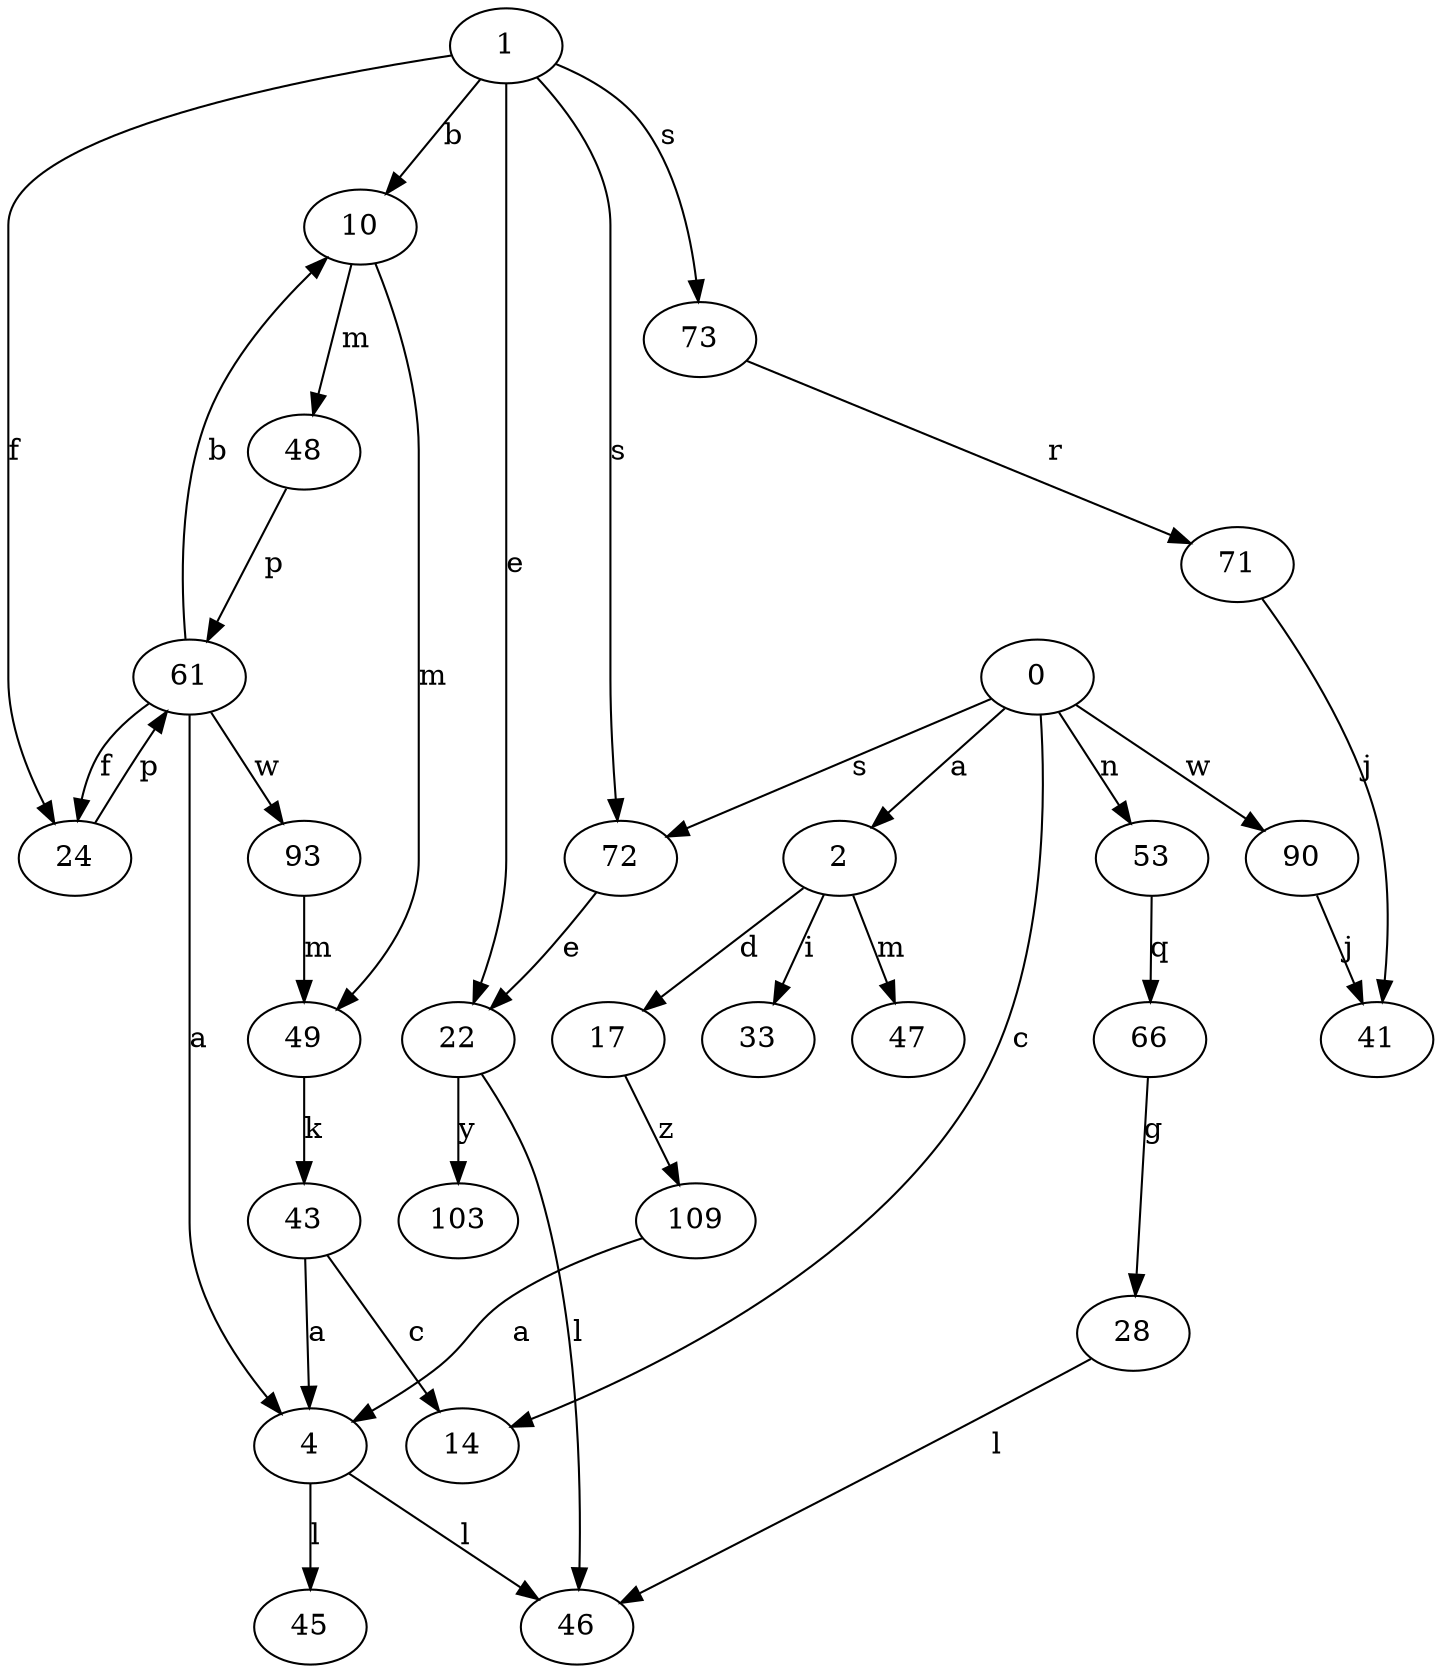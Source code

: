 strict digraph  {
0;
1;
2;
4;
10;
14;
17;
22;
24;
28;
33;
41;
43;
45;
46;
47;
48;
49;
53;
61;
66;
71;
72;
73;
90;
93;
103;
109;
0 -> 2  [label=a];
0 -> 14  [label=c];
0 -> 53  [label=n];
0 -> 72  [label=s];
0 -> 90  [label=w];
1 -> 10  [label=b];
1 -> 22  [label=e];
1 -> 24  [label=f];
1 -> 72  [label=s];
1 -> 73  [label=s];
2 -> 17  [label=d];
2 -> 33  [label=i];
2 -> 47  [label=m];
4 -> 45  [label=l];
4 -> 46  [label=l];
10 -> 48  [label=m];
10 -> 49  [label=m];
17 -> 109  [label=z];
22 -> 46  [label=l];
22 -> 103  [label=y];
24 -> 61  [label=p];
28 -> 46  [label=l];
43 -> 4  [label=a];
43 -> 14  [label=c];
48 -> 61  [label=p];
49 -> 43  [label=k];
53 -> 66  [label=q];
61 -> 4  [label=a];
61 -> 10  [label=b];
61 -> 24  [label=f];
61 -> 93  [label=w];
66 -> 28  [label=g];
71 -> 41  [label=j];
72 -> 22  [label=e];
73 -> 71  [label=r];
90 -> 41  [label=j];
93 -> 49  [label=m];
109 -> 4  [label=a];
}
